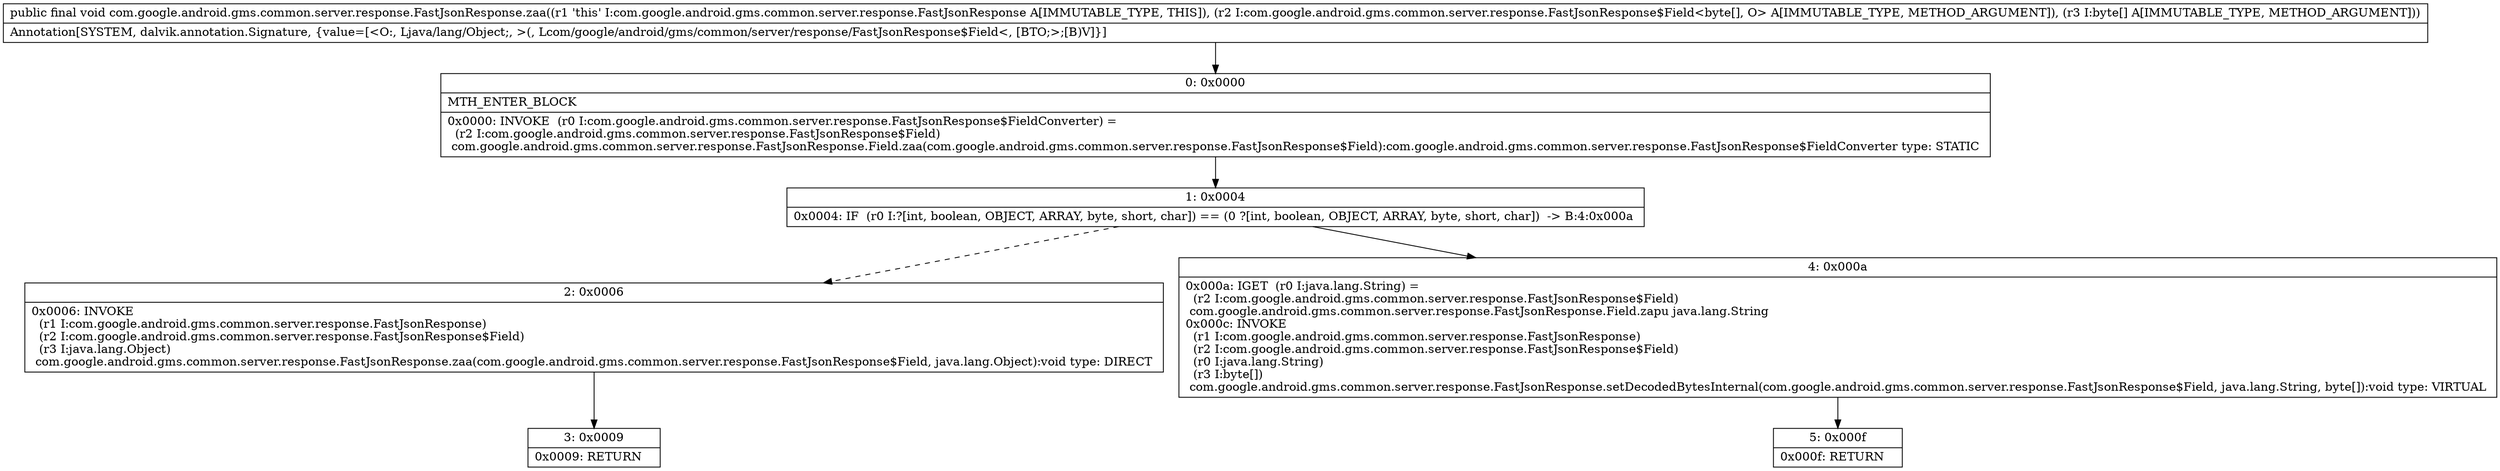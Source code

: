 digraph "CFG forcom.google.android.gms.common.server.response.FastJsonResponse.zaa(Lcom\/google\/android\/gms\/common\/server\/response\/FastJsonResponse$Field;[B)V" {
Node_0 [shape=record,label="{0\:\ 0x0000|MTH_ENTER_BLOCK\l|0x0000: INVOKE  (r0 I:com.google.android.gms.common.server.response.FastJsonResponse$FieldConverter) = \l  (r2 I:com.google.android.gms.common.server.response.FastJsonResponse$Field)\l com.google.android.gms.common.server.response.FastJsonResponse.Field.zaa(com.google.android.gms.common.server.response.FastJsonResponse$Field):com.google.android.gms.common.server.response.FastJsonResponse$FieldConverter type: STATIC \l}"];
Node_1 [shape=record,label="{1\:\ 0x0004|0x0004: IF  (r0 I:?[int, boolean, OBJECT, ARRAY, byte, short, char]) == (0 ?[int, boolean, OBJECT, ARRAY, byte, short, char])  \-\> B:4:0x000a \l}"];
Node_2 [shape=record,label="{2\:\ 0x0006|0x0006: INVOKE  \l  (r1 I:com.google.android.gms.common.server.response.FastJsonResponse)\l  (r2 I:com.google.android.gms.common.server.response.FastJsonResponse$Field)\l  (r3 I:java.lang.Object)\l com.google.android.gms.common.server.response.FastJsonResponse.zaa(com.google.android.gms.common.server.response.FastJsonResponse$Field, java.lang.Object):void type: DIRECT \l}"];
Node_3 [shape=record,label="{3\:\ 0x0009|0x0009: RETURN   \l}"];
Node_4 [shape=record,label="{4\:\ 0x000a|0x000a: IGET  (r0 I:java.lang.String) = \l  (r2 I:com.google.android.gms.common.server.response.FastJsonResponse$Field)\l com.google.android.gms.common.server.response.FastJsonResponse.Field.zapu java.lang.String \l0x000c: INVOKE  \l  (r1 I:com.google.android.gms.common.server.response.FastJsonResponse)\l  (r2 I:com.google.android.gms.common.server.response.FastJsonResponse$Field)\l  (r0 I:java.lang.String)\l  (r3 I:byte[])\l com.google.android.gms.common.server.response.FastJsonResponse.setDecodedBytesInternal(com.google.android.gms.common.server.response.FastJsonResponse$Field, java.lang.String, byte[]):void type: VIRTUAL \l}"];
Node_5 [shape=record,label="{5\:\ 0x000f|0x000f: RETURN   \l}"];
MethodNode[shape=record,label="{public final void com.google.android.gms.common.server.response.FastJsonResponse.zaa((r1 'this' I:com.google.android.gms.common.server.response.FastJsonResponse A[IMMUTABLE_TYPE, THIS]), (r2 I:com.google.android.gms.common.server.response.FastJsonResponse$Field\<byte[], O\> A[IMMUTABLE_TYPE, METHOD_ARGUMENT]), (r3 I:byte[] A[IMMUTABLE_TYPE, METHOD_ARGUMENT]))  | Annotation[SYSTEM, dalvik.annotation.Signature, \{value=[\<O:, Ljava\/lang\/Object;, \>(, Lcom\/google\/android\/gms\/common\/server\/response\/FastJsonResponse$Field\<, [BTO;\>;[B)V]\}]\l}"];
MethodNode -> Node_0;
Node_0 -> Node_1;
Node_1 -> Node_2[style=dashed];
Node_1 -> Node_4;
Node_2 -> Node_3;
Node_4 -> Node_5;
}


